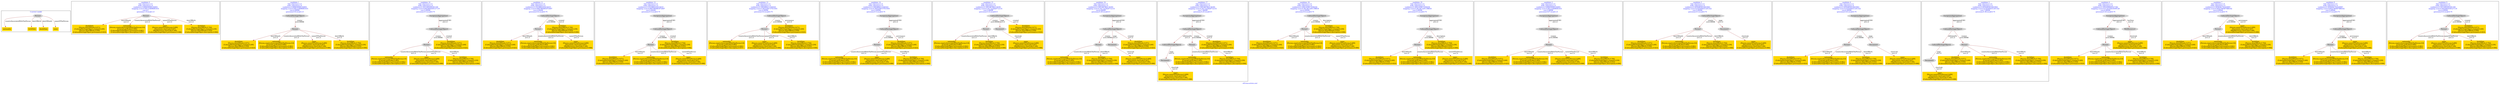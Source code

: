 digraph n0 {
fontcolor="blue"
remincross="true"
label="s03-ima-artists.xml"
subgraph cluster_0 {
label="1-correct model"
n2[style="filled",color="white",fillcolor="lightgray",label="Person1"];
n3[shape="plaintext",style="filled",fillcolor="gold",label="nationality"];
n4[shape="plaintext",style="filled",fillcolor="gold",label="birthDate"];
n5[shape="plaintext",style="filled",fillcolor="gold",label="deathDate"];
n6[shape="plaintext",style="filled",fillcolor="gold",label="name"];
}
subgraph cluster_1 {
label="candidate 0\nlink coherence:1.0\nnode coherence:1.0\nconfidence:0.668650088184893\nmapping score:0.681216696061631\ncost:4.0\n-precision:1.0-recall:1.0"
n8[style="filled",color="white",fillcolor="lightgray",label="Person1"];
n9[shape="plaintext",style="filled",fillcolor="gold",label="deathDate\n[Person,dateOfDeath,0.671]\n[CulturalHeritageObject,created,0.249]\n[Person,dateOfBirth,0.056]\n[CulturalHeritageObject,provenance,0.023]"];
n10[shape="plaintext",style="filled",fillcolor="gold",label="nationality\n[Person,countryAssociatedWithThePerson,0.8]\n[Concept,prefLabel,0.082]\n[CulturalHeritageObject,provenance,0.061]\n[CulturalHeritageObject,description,0.057]"];
n11[shape="plaintext",style="filled",fillcolor="gold",label="name\n[Person,nameOfThePerson,0.499]\n[Document,classLink,0.247]\n[WebResource,classLink,0.166]\n[CulturalHeritageObject,provenance,0.088]"];
n12[shape="plaintext",style="filled",fillcolor="gold",label="birthDate\n[Person,dateOfBirth,0.704]\n[CulturalHeritageObject,created,0.239]\n[Person,dateOfDeath,0.052]\n[CulturalHeritageObject,description,0.006]"];
}
subgraph cluster_2 {
label="candidate 1\nlink coherence:1.0\nnode coherence:1.0\nconfidence:0.668650088184893\nmapping score:0.681216696061631\ncost:4.99998\n-precision:0.8-recall:1.0"
n14[style="filled",color="white",fillcolor="lightgray",label="CulturalHeritageObject1"];
n15[style="filled",color="white",fillcolor="lightgray",label="Person1"];
n16[shape="plaintext",style="filled",fillcolor="gold",label="deathDate\n[Person,dateOfDeath,0.671]\n[CulturalHeritageObject,created,0.249]\n[Person,dateOfBirth,0.056]\n[CulturalHeritageObject,provenance,0.023]"];
n17[shape="plaintext",style="filled",fillcolor="gold",label="nationality\n[Person,countryAssociatedWithThePerson,0.8]\n[Concept,prefLabel,0.082]\n[CulturalHeritageObject,provenance,0.061]\n[CulturalHeritageObject,description,0.057]"];
n18[shape="plaintext",style="filled",fillcolor="gold",label="name\n[Person,nameOfThePerson,0.499]\n[Document,classLink,0.247]\n[WebResource,classLink,0.166]\n[CulturalHeritageObject,provenance,0.088]"];
n19[shape="plaintext",style="filled",fillcolor="gold",label="birthDate\n[Person,dateOfBirth,0.704]\n[CulturalHeritageObject,created,0.239]\n[Person,dateOfDeath,0.052]\n[CulturalHeritageObject,description,0.006]"];
}
subgraph cluster_3 {
label="candidate 10\nlink coherence:1.0\nnode coherence:1.0\nconfidence:0.5631685090381358\nmapping score:0.6043895030127119\ncost:5.99998\n-precision:0.5-recall:0.75"
n21[style="filled",color="white",fillcolor="lightgray",label="CulturalHeritageObject1"];
n22[style="filled",color="white",fillcolor="lightgray",label="Person1"];
n23[style="filled",color="white",fillcolor="lightgray",label="EuropeanaAggregation1"];
n24[shape="plaintext",style="filled",fillcolor="gold",label="deathDate\n[Person,dateOfDeath,0.671]\n[CulturalHeritageObject,created,0.249]\n[Person,dateOfBirth,0.056]\n[CulturalHeritageObject,provenance,0.023]"];
n25[shape="plaintext",style="filled",fillcolor="gold",label="nationality\n[Person,countryAssociatedWithThePerson,0.8]\n[Concept,prefLabel,0.082]\n[CulturalHeritageObject,provenance,0.061]\n[CulturalHeritageObject,description,0.057]"];
n26[shape="plaintext",style="filled",fillcolor="gold",label="name\n[Person,nameOfThePerson,0.499]\n[Document,classLink,0.247]\n[WebResource,classLink,0.166]\n[CulturalHeritageObject,provenance,0.088]"];
n27[shape="plaintext",style="filled",fillcolor="gold",label="birthDate\n[Person,dateOfBirth,0.704]\n[CulturalHeritageObject,created,0.239]\n[Person,dateOfDeath,0.052]\n[CulturalHeritageObject,description,0.006]"];
}
subgraph cluster_4 {
label="candidate 11\nlink coherence:1.0\nnode coherence:1.0\nconfidence:0.5523892245616019\nmapping score:0.6007964081872007\ncost:4.99998\n-precision:0.6-recall:0.75"
n29[style="filled",color="white",fillcolor="lightgray",label="CulturalHeritageObject1"];
n30[style="filled",color="white",fillcolor="lightgray",label="Person1"];
n31[shape="plaintext",style="filled",fillcolor="gold",label="deathDate\n[Person,dateOfDeath,0.671]\n[CulturalHeritageObject,created,0.249]\n[Person,dateOfBirth,0.056]\n[CulturalHeritageObject,provenance,0.023]"];
n32[shape="plaintext",style="filled",fillcolor="gold",label="birthDate\n[Person,dateOfBirth,0.704]\n[CulturalHeritageObject,created,0.239]\n[Person,dateOfDeath,0.052]\n[CulturalHeritageObject,description,0.006]"];
n33[shape="plaintext",style="filled",fillcolor="gold",label="nationality\n[Person,countryAssociatedWithThePerson,0.8]\n[Concept,prefLabel,0.082]\n[CulturalHeritageObject,provenance,0.061]\n[CulturalHeritageObject,description,0.057]"];
n34[shape="plaintext",style="filled",fillcolor="gold",label="name\n[Person,nameOfThePerson,0.499]\n[Document,classLink,0.247]\n[WebResource,classLink,0.166]\n[CulturalHeritageObject,provenance,0.088]"];
}
subgraph cluster_5 {
label="candidate 12\nlink coherence:1.0\nnode coherence:1.0\nconfidence:0.5523892245616019\nmapping score:0.6007964081872007\ncost:5.99998\n-precision:0.5-recall:0.75"
n36[style="filled",color="white",fillcolor="lightgray",label="CulturalHeritageObject1"];
n37[style="filled",color="white",fillcolor="lightgray",label="Person1"];
n38[style="filled",color="white",fillcolor="lightgray",label="EuropeanaAggregation1"];
n39[shape="plaintext",style="filled",fillcolor="gold",label="deathDate\n[Person,dateOfDeath,0.671]\n[CulturalHeritageObject,created,0.249]\n[Person,dateOfBirth,0.056]\n[CulturalHeritageObject,provenance,0.023]"];
n40[shape="plaintext",style="filled",fillcolor="gold",label="birthDate\n[Person,dateOfBirth,0.704]\n[CulturalHeritageObject,created,0.239]\n[Person,dateOfDeath,0.052]\n[CulturalHeritageObject,description,0.006]"];
n41[shape="plaintext",style="filled",fillcolor="gold",label="nationality\n[Person,countryAssociatedWithThePerson,0.8]\n[Concept,prefLabel,0.082]\n[CulturalHeritageObject,provenance,0.061]\n[CulturalHeritageObject,description,0.057]"];
n42[shape="plaintext",style="filled",fillcolor="gold",label="name\n[Person,nameOfThePerson,0.499]\n[Document,classLink,0.247]\n[WebResource,classLink,0.166]\n[CulturalHeritageObject,provenance,0.088]"];
}
subgraph cluster_6 {
label="candidate 13\nlink coherence:1.0\nnode coherence:1.0\nconfidence:0.5065884211046503\nmapping score:0.5855294737015501\ncost:4.99998\n-precision:0.6-recall:0.75"
n44[style="filled",color="white",fillcolor="lightgray",label="CulturalHeritageObject1"];
n45[style="filled",color="white",fillcolor="lightgray",label="Person1"];
n46[shape="plaintext",style="filled",fillcolor="gold",label="deathDate\n[Person,dateOfDeath,0.671]\n[CulturalHeritageObject,created,0.249]\n[Person,dateOfBirth,0.056]\n[CulturalHeritageObject,provenance,0.023]"];
n47[shape="plaintext",style="filled",fillcolor="gold",label="nationality\n[Person,countryAssociatedWithThePerson,0.8]\n[Concept,prefLabel,0.082]\n[CulturalHeritageObject,provenance,0.061]\n[CulturalHeritageObject,description,0.057]"];
n48[shape="plaintext",style="filled",fillcolor="gold",label="name\n[Person,nameOfThePerson,0.499]\n[Document,classLink,0.247]\n[WebResource,classLink,0.166]\n[CulturalHeritageObject,provenance,0.088]"];
n49[shape="plaintext",style="filled",fillcolor="gold",label="birthDate\n[Person,dateOfBirth,0.704]\n[CulturalHeritageObject,created,0.239]\n[Person,dateOfDeath,0.052]\n[CulturalHeritageObject,description,0.006]"];
}
subgraph cluster_7 {
label="candidate 14\nlink coherence:1.0\nnode coherence:1.0\nconfidence:0.5065884211046503\nmapping score:0.5855294737015501\ncost:5.99998\n-precision:0.5-recall:0.75"
n51[style="filled",color="white",fillcolor="lightgray",label="CulturalHeritageObject1"];
n52[style="filled",color="white",fillcolor="lightgray",label="Person1"];
n53[style="filled",color="white",fillcolor="lightgray",label="EuropeanaAggregation1"];
n54[shape="plaintext",style="filled",fillcolor="gold",label="deathDate\n[Person,dateOfDeath,0.671]\n[CulturalHeritageObject,created,0.249]\n[Person,dateOfBirth,0.056]\n[CulturalHeritageObject,provenance,0.023]"];
n55[shape="plaintext",style="filled",fillcolor="gold",label="nationality\n[Person,countryAssociatedWithThePerson,0.8]\n[Concept,prefLabel,0.082]\n[CulturalHeritageObject,provenance,0.061]\n[CulturalHeritageObject,description,0.057]"];
n56[shape="plaintext",style="filled",fillcolor="gold",label="name\n[Person,nameOfThePerson,0.499]\n[Document,classLink,0.247]\n[WebResource,classLink,0.166]\n[CulturalHeritageObject,provenance,0.088]"];
n57[shape="plaintext",style="filled",fillcolor="gold",label="birthDate\n[Person,dateOfBirth,0.704]\n[CulturalHeritageObject,created,0.239]\n[Person,dateOfDeath,0.052]\n[CulturalHeritageObject,description,0.006]"];
}
subgraph cluster_8 {
label="candidate 15\nlink coherence:1.0\nnode coherence:1.0\nconfidence:0.5001667862136391\nmapping score:0.5417222620712131\ncost:5.99998\n-precision:0.33-recall:0.5"
n59[style="filled",color="white",fillcolor="lightgray",label="CulturalHeritageObject1"];
n60[style="filled",color="white",fillcolor="lightgray",label="Person1"];
n61[style="filled",color="white",fillcolor="lightgray",label="Document1"];
n62[shape="plaintext",style="filled",fillcolor="gold",label="deathDate\n[Person,dateOfDeath,0.671]\n[CulturalHeritageObject,created,0.249]\n[Person,dateOfBirth,0.056]\n[CulturalHeritageObject,provenance,0.023]"];
n63[shape="plaintext",style="filled",fillcolor="gold",label="name\n[Person,nameOfThePerson,0.499]\n[Document,classLink,0.247]\n[WebResource,classLink,0.166]\n[CulturalHeritageObject,provenance,0.088]"];
n64[shape="plaintext",style="filled",fillcolor="gold",label="nationality\n[Person,countryAssociatedWithThePerson,0.8]\n[Concept,prefLabel,0.082]\n[CulturalHeritageObject,provenance,0.061]\n[CulturalHeritageObject,description,0.057]"];
n65[shape="plaintext",style="filled",fillcolor="gold",label="birthDate\n[Person,dateOfBirth,0.704]\n[CulturalHeritageObject,created,0.239]\n[Person,dateOfDeath,0.052]\n[CulturalHeritageObject,description,0.006]"];
}
subgraph cluster_9 {
label="candidate 16\nlink coherence:1.0\nnode coherence:1.0\nconfidence:0.5001667862136391\nmapping score:0.5417222620712131\ncost:6.99998\n-precision:0.29-recall:0.5"
n67[style="filled",color="white",fillcolor="lightgray",label="CulturalHeritageObject1"];
n68[style="filled",color="white",fillcolor="lightgray",label="Person1"];
n69[style="filled",color="white",fillcolor="lightgray",label="Document1"];
n70[style="filled",color="white",fillcolor="lightgray",label="EuropeanaAggregation1"];
n71[shape="plaintext",style="filled",fillcolor="gold",label="deathDate\n[Person,dateOfDeath,0.671]\n[CulturalHeritageObject,created,0.249]\n[Person,dateOfBirth,0.056]\n[CulturalHeritageObject,provenance,0.023]"];
n72[shape="plaintext",style="filled",fillcolor="gold",label="name\n[Person,nameOfThePerson,0.499]\n[Document,classLink,0.247]\n[WebResource,classLink,0.166]\n[CulturalHeritageObject,provenance,0.088]"];
n73[shape="plaintext",style="filled",fillcolor="gold",label="nationality\n[Person,countryAssociatedWithThePerson,0.8]\n[Concept,prefLabel,0.082]\n[CulturalHeritageObject,provenance,0.061]\n[CulturalHeritageObject,description,0.057]"];
n74[shape="plaintext",style="filled",fillcolor="gold",label="birthDate\n[Person,dateOfBirth,0.704]\n[CulturalHeritageObject,created,0.239]\n[Person,dateOfDeath,0.052]\n[CulturalHeritageObject,description,0.006]"];
}
subgraph cluster_10 {
label="candidate 17\nlink coherence:1.0\nnode coherence:1.0\nconfidence:0.5001667862136391\nmapping score:0.5417222620712131\ncost:7.99998\n-precision:0.25-recall:0.5"
n76[style="filled",color="white",fillcolor="lightgray",label="CulturalHeritageObject1"];
n77[style="filled",color="white",fillcolor="lightgray",label="CulturalHeritageObject2"];
n78[style="filled",color="white",fillcolor="lightgray",label="Person1"];
n79[style="filled",color="white",fillcolor="lightgray",label="Document2"];
n80[style="filled",color="white",fillcolor="lightgray",label="EuropeanaAggregation1"];
n81[shape="plaintext",style="filled",fillcolor="gold",label="deathDate\n[Person,dateOfDeath,0.671]\n[CulturalHeritageObject,created,0.249]\n[Person,dateOfBirth,0.056]\n[CulturalHeritageObject,provenance,0.023]"];
n82[shape="plaintext",style="filled",fillcolor="gold",label="nationality\n[Person,countryAssociatedWithThePerson,0.8]\n[Concept,prefLabel,0.082]\n[CulturalHeritageObject,provenance,0.061]\n[CulturalHeritageObject,description,0.057]"];
n83[shape="plaintext",style="filled",fillcolor="gold",label="name\n[Person,nameOfThePerson,0.499]\n[Document,classLink,0.247]\n[WebResource,classLink,0.166]\n[CulturalHeritageObject,provenance,0.088]"];
n84[shape="plaintext",style="filled",fillcolor="gold",label="birthDate\n[Person,dateOfBirth,0.704]\n[CulturalHeritageObject,created,0.239]\n[Person,dateOfDeath,0.052]\n[CulturalHeritageObject,description,0.006]"];
}
subgraph cluster_11 {
label="candidate 18\nlink coherence:1.0\nnode coherence:1.0\nconfidence:0.4941439873596456\nmapping score:0.5813813291198818\ncost:4.99998\n-precision:0.6-recall:0.75"
n86[style="filled",color="white",fillcolor="lightgray",label="CulturalHeritageObject1"];
n87[style="filled",color="white",fillcolor="lightgray",label="Person1"];
n88[shape="plaintext",style="filled",fillcolor="gold",label="deathDate\n[Person,dateOfDeath,0.671]\n[CulturalHeritageObject,created,0.249]\n[Person,dateOfBirth,0.056]\n[CulturalHeritageObject,provenance,0.023]"];
n89[shape="plaintext",style="filled",fillcolor="gold",label="nationality\n[Person,countryAssociatedWithThePerson,0.8]\n[Concept,prefLabel,0.082]\n[CulturalHeritageObject,provenance,0.061]\n[CulturalHeritageObject,description,0.057]"];
n90[shape="plaintext",style="filled",fillcolor="gold",label="birthDate\n[Person,dateOfBirth,0.704]\n[CulturalHeritageObject,created,0.239]\n[Person,dateOfDeath,0.052]\n[CulturalHeritageObject,description,0.006]"];
n91[shape="plaintext",style="filled",fillcolor="gold",label="name\n[Person,nameOfThePerson,0.499]\n[Document,classLink,0.247]\n[WebResource,classLink,0.166]\n[CulturalHeritageObject,provenance,0.088]"];
}
subgraph cluster_12 {
label="candidate 19\nlink coherence:1.0\nnode coherence:1.0\nconfidence:0.4941439873596456\nmapping score:0.5813813291198818\ncost:5.99998\n-precision:0.5-recall:0.75"
n93[style="filled",color="white",fillcolor="lightgray",label="CulturalHeritageObject1"];
n94[style="filled",color="white",fillcolor="lightgray",label="Person1"];
n95[style="filled",color="white",fillcolor="lightgray",label="EuropeanaAggregation1"];
n96[shape="plaintext",style="filled",fillcolor="gold",label="deathDate\n[Person,dateOfDeath,0.671]\n[CulturalHeritageObject,created,0.249]\n[Person,dateOfBirth,0.056]\n[CulturalHeritageObject,provenance,0.023]"];
n97[shape="plaintext",style="filled",fillcolor="gold",label="nationality\n[Person,countryAssociatedWithThePerson,0.8]\n[Concept,prefLabel,0.082]\n[CulturalHeritageObject,provenance,0.061]\n[CulturalHeritageObject,description,0.057]"];
n98[shape="plaintext",style="filled",fillcolor="gold",label="birthDate\n[Person,dateOfBirth,0.704]\n[CulturalHeritageObject,created,0.239]\n[Person,dateOfDeath,0.052]\n[CulturalHeritageObject,description,0.006]"];
n99[shape="plaintext",style="filled",fillcolor="gold",label="name\n[Person,nameOfThePerson,0.499]\n[Document,classLink,0.247]\n[WebResource,classLink,0.166]\n[CulturalHeritageObject,provenance,0.088]"];
}
subgraph cluster_13 {
label="candidate 2\nlink coherence:1.0\nnode coherence:1.0\nconfidence:0.668650088184893\nmapping score:0.681216696061631\ncost:5.99998\n-precision:0.67-recall:1.0"
n101[style="filled",color="white",fillcolor="lightgray",label="CulturalHeritageObject1"];
n102[style="filled",color="white",fillcolor="lightgray",label="Person1"];
n103[style="filled",color="white",fillcolor="lightgray",label="EuropeanaAggregation1"];
n104[shape="plaintext",style="filled",fillcolor="gold",label="deathDate\n[Person,dateOfDeath,0.671]\n[CulturalHeritageObject,created,0.249]\n[Person,dateOfBirth,0.056]\n[CulturalHeritageObject,provenance,0.023]"];
n105[shape="plaintext",style="filled",fillcolor="gold",label="nationality\n[Person,countryAssociatedWithThePerson,0.8]\n[Concept,prefLabel,0.082]\n[CulturalHeritageObject,provenance,0.061]\n[CulturalHeritageObject,description,0.057]"];
n106[shape="plaintext",style="filled",fillcolor="gold",label="name\n[Person,nameOfThePerson,0.499]\n[Document,classLink,0.247]\n[WebResource,classLink,0.166]\n[CulturalHeritageObject,provenance,0.088]"];
n107[shape="plaintext",style="filled",fillcolor="gold",label="birthDate\n[Person,dateOfBirth,0.704]\n[CulturalHeritageObject,created,0.239]\n[Person,dateOfDeath,0.052]\n[CulturalHeritageObject,description,0.006]"];
}
subgraph cluster_14 {
label="candidate 3\nlink coherence:1.0\nnode coherence:1.0\nconfidence:0.6056483653603963\nmapping score:0.6185494551201322\ncost:5.99998\n-precision:0.5-recall:0.75"
n109[style="filled",color="white",fillcolor="lightgray",label="CulturalHeritageObject1"];
n110[style="filled",color="white",fillcolor="lightgray",label="Person1"];
n111[style="filled",color="white",fillcolor="lightgray",label="Document1"];
n112[shape="plaintext",style="filled",fillcolor="gold",label="deathDate\n[Person,dateOfDeath,0.671]\n[CulturalHeritageObject,created,0.249]\n[Person,dateOfBirth,0.056]\n[CulturalHeritageObject,provenance,0.023]"];
n113[shape="plaintext",style="filled",fillcolor="gold",label="name\n[Person,nameOfThePerson,0.499]\n[Document,classLink,0.247]\n[WebResource,classLink,0.166]\n[CulturalHeritageObject,provenance,0.088]"];
n114[shape="plaintext",style="filled",fillcolor="gold",label="nationality\n[Person,countryAssociatedWithThePerson,0.8]\n[Concept,prefLabel,0.082]\n[CulturalHeritageObject,provenance,0.061]\n[CulturalHeritageObject,description,0.057]"];
n115[shape="plaintext",style="filled",fillcolor="gold",label="birthDate\n[Person,dateOfBirth,0.704]\n[CulturalHeritageObject,created,0.239]\n[Person,dateOfDeath,0.052]\n[CulturalHeritageObject,description,0.006]"];
}
subgraph cluster_15 {
label="candidate 4\nlink coherence:1.0\nnode coherence:1.0\nconfidence:0.6056483653603963\nmapping score:0.6185494551201322\ncost:6.99998\n-precision:0.43-recall:0.75"
n117[style="filled",color="white",fillcolor="lightgray",label="CulturalHeritageObject1"];
n118[style="filled",color="white",fillcolor="lightgray",label="Person1"];
n119[style="filled",color="white",fillcolor="lightgray",label="Document1"];
n120[style="filled",color="white",fillcolor="lightgray",label="EuropeanaAggregation1"];
n121[shape="plaintext",style="filled",fillcolor="gold",label="deathDate\n[Person,dateOfDeath,0.671]\n[CulturalHeritageObject,created,0.249]\n[Person,dateOfBirth,0.056]\n[CulturalHeritageObject,provenance,0.023]"];
n122[shape="plaintext",style="filled",fillcolor="gold",label="name\n[Person,nameOfThePerson,0.499]\n[Document,classLink,0.247]\n[WebResource,classLink,0.166]\n[CulturalHeritageObject,provenance,0.088]"];
n123[shape="plaintext",style="filled",fillcolor="gold",label="nationality\n[Person,countryAssociatedWithThePerson,0.8]\n[Concept,prefLabel,0.082]\n[CulturalHeritageObject,provenance,0.061]\n[CulturalHeritageObject,description,0.057]"];
n124[shape="plaintext",style="filled",fillcolor="gold",label="birthDate\n[Person,dateOfBirth,0.704]\n[CulturalHeritageObject,created,0.239]\n[Person,dateOfDeath,0.052]\n[CulturalHeritageObject,description,0.006]"];
}
subgraph cluster_16 {
label="candidate 5\nlink coherence:1.0\nnode coherence:1.0\nconfidence:0.6056483653603963\nmapping score:0.6185494551201322\ncost:7.99998\n-precision:0.38-recall:0.75"
n126[style="filled",color="white",fillcolor="lightgray",label="CulturalHeritageObject1"];
n127[style="filled",color="white",fillcolor="lightgray",label="CulturalHeritageObject2"];
n128[style="filled",color="white",fillcolor="lightgray",label="Person1"];
n129[style="filled",color="white",fillcolor="lightgray",label="Document2"];
n130[style="filled",color="white",fillcolor="lightgray",label="EuropeanaAggregation1"];
n131[shape="plaintext",style="filled",fillcolor="gold",label="deathDate\n[Person,dateOfDeath,0.671]\n[CulturalHeritageObject,created,0.249]\n[Person,dateOfBirth,0.056]\n[CulturalHeritageObject,provenance,0.023]"];
n132[shape="plaintext",style="filled",fillcolor="gold",label="nationality\n[Person,countryAssociatedWithThePerson,0.8]\n[Concept,prefLabel,0.082]\n[CulturalHeritageObject,provenance,0.061]\n[CulturalHeritageObject,description,0.057]"];
n133[shape="plaintext",style="filled",fillcolor="gold",label="name\n[Person,nameOfThePerson,0.499]\n[Document,classLink,0.247]\n[WebResource,classLink,0.166]\n[CulturalHeritageObject,provenance,0.088]"];
n134[shape="plaintext",style="filled",fillcolor="gold",label="birthDate\n[Person,dateOfBirth,0.704]\n[CulturalHeritageObject,created,0.239]\n[Person,dateOfDeath,0.052]\n[CulturalHeritageObject,description,0.006]"];
}
subgraph cluster_17 {
label="candidate 6\nlink coherence:1.0\nnode coherence:1.0\nconfidence:0.5854580849527382\nmapping score:0.6118193616509128\ncost:6.99998\n-precision:0.43-recall:0.75"
n136[style="filled",color="white",fillcolor="lightgray",label="CulturalHeritageObject1"];
n137[style="filled",color="white",fillcolor="lightgray",label="Person1"];
n138[style="filled",color="white",fillcolor="lightgray",label="EuropeanaAggregation1"];
n139[style="filled",color="white",fillcolor="lightgray",label="WebResource1"];
n140[shape="plaintext",style="filled",fillcolor="gold",label="deathDate\n[Person,dateOfDeath,0.671]\n[CulturalHeritageObject,created,0.249]\n[Person,dateOfBirth,0.056]\n[CulturalHeritageObject,provenance,0.023]"];
n141[shape="plaintext",style="filled",fillcolor="gold",label="nationality\n[Person,countryAssociatedWithThePerson,0.8]\n[Concept,prefLabel,0.082]\n[CulturalHeritageObject,provenance,0.061]\n[CulturalHeritageObject,description,0.057]"];
n142[shape="plaintext",style="filled",fillcolor="gold",label="name\n[Person,nameOfThePerson,0.499]\n[Document,classLink,0.247]\n[WebResource,classLink,0.166]\n[CulturalHeritageObject,provenance,0.088]"];
n143[shape="plaintext",style="filled",fillcolor="gold",label="birthDate\n[Person,dateOfBirth,0.704]\n[CulturalHeritageObject,created,0.239]\n[Person,dateOfDeath,0.052]\n[CulturalHeritageObject,description,0.006]"];
}
subgraph cluster_18 {
label="candidate 7\nlink coherence:1.0\nnode coherence:1.0\nconfidence:0.5658341702458997\nmapping score:0.6052780567486332\ncost:4.99998\n-precision:0.6-recall:0.75"
n145[style="filled",color="white",fillcolor="lightgray",label="CulturalHeritageObject1"];
n146[style="filled",color="white",fillcolor="lightgray",label="Person1"];
n147[shape="plaintext",style="filled",fillcolor="gold",label="deathDate\n[Person,dateOfDeath,0.671]\n[CulturalHeritageObject,created,0.249]\n[Person,dateOfBirth,0.056]\n[CulturalHeritageObject,provenance,0.023]"];
n148[shape="plaintext",style="filled",fillcolor="gold",label="name\n[Person,nameOfThePerson,0.499]\n[Document,classLink,0.247]\n[WebResource,classLink,0.166]\n[CulturalHeritageObject,provenance,0.088]"];
n149[shape="plaintext",style="filled",fillcolor="gold",label="nationality\n[Person,countryAssociatedWithThePerson,0.8]\n[Concept,prefLabel,0.082]\n[CulturalHeritageObject,provenance,0.061]\n[CulturalHeritageObject,description,0.057]"];
n150[shape="plaintext",style="filled",fillcolor="gold",label="birthDate\n[Person,dateOfBirth,0.704]\n[CulturalHeritageObject,created,0.239]\n[Person,dateOfDeath,0.052]\n[CulturalHeritageObject,description,0.006]"];
}
subgraph cluster_19 {
label="candidate 8\nlink coherence:1.0\nnode coherence:1.0\nconfidence:0.5658341702458997\nmapping score:0.6052780567486332\ncost:5.99998\n-precision:0.5-recall:0.75"
n152[style="filled",color="white",fillcolor="lightgray",label="CulturalHeritageObject1"];
n153[style="filled",color="white",fillcolor="lightgray",label="Person1"];
n154[style="filled",color="white",fillcolor="lightgray",label="EuropeanaAggregation1"];
n155[shape="plaintext",style="filled",fillcolor="gold",label="deathDate\n[Person,dateOfDeath,0.671]\n[CulturalHeritageObject,created,0.249]\n[Person,dateOfBirth,0.056]\n[CulturalHeritageObject,provenance,0.023]"];
n156[shape="plaintext",style="filled",fillcolor="gold",label="name\n[Person,nameOfThePerson,0.499]\n[Document,classLink,0.247]\n[WebResource,classLink,0.166]\n[CulturalHeritageObject,provenance,0.088]"];
n157[shape="plaintext",style="filled",fillcolor="gold",label="nationality\n[Person,countryAssociatedWithThePerson,0.8]\n[Concept,prefLabel,0.082]\n[CulturalHeritageObject,provenance,0.061]\n[CulturalHeritageObject,description,0.057]"];
n158[shape="plaintext",style="filled",fillcolor="gold",label="birthDate\n[Person,dateOfBirth,0.704]\n[CulturalHeritageObject,created,0.239]\n[Person,dateOfDeath,0.052]\n[CulturalHeritageObject,description,0.006]"];
}
subgraph cluster_20 {
label="candidate 9\nlink coherence:1.0\nnode coherence:1.0\nconfidence:0.5631685090381358\nmapping score:0.6043895030127119\ncost:4.99998\n-precision:0.6-recall:0.75"
n160[style="filled",color="white",fillcolor="lightgray",label="CulturalHeritageObject1"];
n161[style="filled",color="white",fillcolor="lightgray",label="Person1"];
n162[shape="plaintext",style="filled",fillcolor="gold",label="deathDate\n[Person,dateOfDeath,0.671]\n[CulturalHeritageObject,created,0.249]\n[Person,dateOfBirth,0.056]\n[CulturalHeritageObject,provenance,0.023]"];
n163[shape="plaintext",style="filled",fillcolor="gold",label="nationality\n[Person,countryAssociatedWithThePerson,0.8]\n[Concept,prefLabel,0.082]\n[CulturalHeritageObject,provenance,0.061]\n[CulturalHeritageObject,description,0.057]"];
n164[shape="plaintext",style="filled",fillcolor="gold",label="name\n[Person,nameOfThePerson,0.499]\n[Document,classLink,0.247]\n[WebResource,classLink,0.166]\n[CulturalHeritageObject,provenance,0.088]"];
n165[shape="plaintext",style="filled",fillcolor="gold",label="birthDate\n[Person,dateOfBirth,0.704]\n[CulturalHeritageObject,created,0.239]\n[Person,dateOfDeath,0.052]\n[CulturalHeritageObject,description,0.006]"];
}
n2 -> n3[color="brown",fontcolor="black",label="countryAssociatedWithThePerson"]
n2 -> n4[color="brown",fontcolor="black",label="dateOfBirth"]
n2 -> n5[color="brown",fontcolor="black",label="dateOfDeath"]
n2 -> n6[color="brown",fontcolor="black",label="nameOfThePerson"]
n8 -> n9[color="brown",fontcolor="black",label="dateOfDeath\nw=1.0"]
n8 -> n10[color="brown",fontcolor="black",label="countryAssociatedWithThePerson\nw=1.0"]
n8 -> n11[color="brown",fontcolor="black",label="nameOfThePerson\nw=1.0"]
n8 -> n12[color="brown",fontcolor="black",label="dateOfBirth\nw=1.0"]
n14 -> n15[color="brown",fontcolor="black",label="creator\nw=0.99998"]
n15 -> n16[color="brown",fontcolor="black",label="dateOfDeath\nw=1.0"]
n15 -> n17[color="brown",fontcolor="black",label="countryAssociatedWithThePerson\nw=1.0"]
n15 -> n18[color="brown",fontcolor="black",label="nameOfThePerson\nw=1.0"]
n15 -> n19[color="brown",fontcolor="black",label="dateOfBirth\nw=1.0"]
n21 -> n22[color="brown",fontcolor="black",label="creator\nw=0.99998"]
n23 -> n21[color="brown",fontcolor="black",label="aggregatedCHO\nw=1.0"]
n21 -> n24[color="brown",fontcolor="black",label="created\nw=1.0"]
n22 -> n25[color="brown",fontcolor="black",label="countryAssociatedWithThePerson\nw=1.0"]
n22 -> n26[color="brown",fontcolor="black",label="nameOfThePerson\nw=1.0"]
n22 -> n27[color="brown",fontcolor="black",label="dateOfBirth\nw=1.0"]
n29 -> n30[color="brown",fontcolor="black",label="creator\nw=0.99998"]
n30 -> n31[color="brown",fontcolor="black",label="dateOfDeath\nw=1.0"]
n29 -> n32[color="brown",fontcolor="black",label="created\nw=1.0"]
n30 -> n33[color="brown",fontcolor="black",label="countryAssociatedWithThePerson\nw=1.0"]
n30 -> n34[color="brown",fontcolor="black",label="nameOfThePerson\nw=1.0"]
n36 -> n37[color="brown",fontcolor="black",label="creator\nw=0.99998"]
n38 -> n36[color="brown",fontcolor="black",label="aggregatedCHO\nw=1.0"]
n37 -> n39[color="brown",fontcolor="black",label="dateOfDeath\nw=1.0"]
n36 -> n40[color="brown",fontcolor="black",label="created\nw=1.0"]
n37 -> n41[color="brown",fontcolor="black",label="countryAssociatedWithThePerson\nw=1.0"]
n37 -> n42[color="brown",fontcolor="black",label="nameOfThePerson\nw=1.0"]
n44 -> n45[color="brown",fontcolor="black",label="creator\nw=0.99998"]
n44 -> n46[color="brown",fontcolor="black",label="provenance\nw=1.0"]
n45 -> n47[color="brown",fontcolor="black",label="countryAssociatedWithThePerson\nw=1.0"]
n45 -> n48[color="brown",fontcolor="black",label="nameOfThePerson\nw=1.0"]
n45 -> n49[color="brown",fontcolor="black",label="dateOfBirth\nw=1.0"]
n51 -> n52[color="brown",fontcolor="black",label="creator\nw=0.99998"]
n53 -> n51[color="brown",fontcolor="black",label="aggregatedCHO\nw=1.0"]
n51 -> n54[color="brown",fontcolor="black",label="provenance\nw=1.0"]
n52 -> n55[color="brown",fontcolor="black",label="countryAssociatedWithThePerson\nw=1.0"]
n52 -> n56[color="brown",fontcolor="black",label="nameOfThePerson\nw=1.0"]
n52 -> n57[color="brown",fontcolor="black",label="dateOfBirth\nw=1.0"]
n59 -> n60[color="brown",fontcolor="black",label="creator\nw=0.99998"]
n59 -> n61[color="brown",fontcolor="black",label="page\nw=1.0"]
n59 -> n62[color="brown",fontcolor="black",label="created\nw=1.0"]
n61 -> n63[color="brown",fontcolor="black",label="classLink\nw=1.0"]
n60 -> n64[color="brown",fontcolor="black",label="countryAssociatedWithThePerson\nw=1.0"]
n60 -> n65[color="brown",fontcolor="black",label="dateOfBirth\nw=1.0"]
n67 -> n68[color="brown",fontcolor="black",label="creator\nw=0.99998"]
n67 -> n69[color="brown",fontcolor="black",label="page\nw=1.0"]
n70 -> n67[color="brown",fontcolor="black",label="aggregatedCHO\nw=1.0"]
n67 -> n71[color="brown",fontcolor="black",label="created\nw=1.0"]
n69 -> n72[color="brown",fontcolor="black",label="classLink\nw=1.0"]
n68 -> n73[color="brown",fontcolor="black",label="countryAssociatedWithThePerson\nw=1.0"]
n68 -> n74[color="brown",fontcolor="black",label="dateOfBirth\nw=1.0"]
n76 -> n77[color="brown",fontcolor="black",label="isRelatedTo\nw=1.0"]
n76 -> n78[color="brown",fontcolor="black",label="creator\nw=0.99998"]
n77 -> n79[color="brown",fontcolor="black",label="page\nw=1.0"]
n80 -> n76[color="brown",fontcolor="black",label="aggregatedCHO\nw=1.0"]
n76 -> n81[color="brown",fontcolor="black",label="created\nw=1.0"]
n78 -> n82[color="brown",fontcolor="black",label="countryAssociatedWithThePerson\nw=1.0"]
n79 -> n83[color="brown",fontcolor="black",label="classLink\nw=1.0"]
n78 -> n84[color="brown",fontcolor="black",label="dateOfBirth\nw=1.0"]
n86 -> n87[color="brown",fontcolor="black",label="creator\nw=0.99998"]
n87 -> n88[color="brown",fontcolor="black",label="dateOfDeath\nw=1.0"]
n87 -> n89[color="brown",fontcolor="black",label="countryAssociatedWithThePerson\nw=1.0"]
n86 -> n90[color="brown",fontcolor="black",label="description\nw=1.0"]
n87 -> n91[color="brown",fontcolor="black",label="nameOfThePerson\nw=1.0"]
n93 -> n94[color="brown",fontcolor="black",label="creator\nw=0.99998"]
n95 -> n93[color="brown",fontcolor="black",label="aggregatedCHO\nw=1.0"]
n94 -> n96[color="brown",fontcolor="black",label="dateOfDeath\nw=1.0"]
n94 -> n97[color="brown",fontcolor="black",label="countryAssociatedWithThePerson\nw=1.0"]
n93 -> n98[color="brown",fontcolor="black",label="description\nw=1.0"]
n94 -> n99[color="brown",fontcolor="black",label="nameOfThePerson\nw=1.0"]
n101 -> n102[color="brown",fontcolor="black",label="creator\nw=0.99998"]
n103 -> n101[color="brown",fontcolor="black",label="aggregatedCHO\nw=1.0"]
n102 -> n104[color="brown",fontcolor="black",label="dateOfDeath\nw=1.0"]
n102 -> n105[color="brown",fontcolor="black",label="countryAssociatedWithThePerson\nw=1.0"]
n102 -> n106[color="brown",fontcolor="black",label="nameOfThePerson\nw=1.0"]
n102 -> n107[color="brown",fontcolor="black",label="dateOfBirth\nw=1.0"]
n109 -> n110[color="brown",fontcolor="black",label="creator\nw=0.99998"]
n109 -> n111[color="brown",fontcolor="black",label="page\nw=1.0"]
n110 -> n112[color="brown",fontcolor="black",label="dateOfDeath\nw=1.0"]
n111 -> n113[color="brown",fontcolor="black",label="classLink\nw=1.0"]
n110 -> n114[color="brown",fontcolor="black",label="countryAssociatedWithThePerson\nw=1.0"]
n110 -> n115[color="brown",fontcolor="black",label="dateOfBirth\nw=1.0"]
n117 -> n118[color="brown",fontcolor="black",label="creator\nw=0.99998"]
n117 -> n119[color="brown",fontcolor="black",label="page\nw=1.0"]
n120 -> n117[color="brown",fontcolor="black",label="aggregatedCHO\nw=1.0"]
n118 -> n121[color="brown",fontcolor="black",label="dateOfDeath\nw=1.0"]
n119 -> n122[color="brown",fontcolor="black",label="classLink\nw=1.0"]
n118 -> n123[color="brown",fontcolor="black",label="countryAssociatedWithThePerson\nw=1.0"]
n118 -> n124[color="brown",fontcolor="black",label="dateOfBirth\nw=1.0"]
n126 -> n127[color="brown",fontcolor="black",label="isRelatedTo\nw=1.0"]
n126 -> n128[color="brown",fontcolor="black",label="creator\nw=0.99998"]
n127 -> n129[color="brown",fontcolor="black",label="page\nw=1.0"]
n130 -> n126[color="brown",fontcolor="black",label="aggregatedCHO\nw=1.0"]
n128 -> n131[color="brown",fontcolor="black",label="dateOfDeath\nw=1.0"]
n128 -> n132[color="brown",fontcolor="black",label="countryAssociatedWithThePerson\nw=1.0"]
n129 -> n133[color="brown",fontcolor="black",label="classLink\nw=1.0"]
n128 -> n134[color="brown",fontcolor="black",label="dateOfBirth\nw=1.0"]
n136 -> n137[color="brown",fontcolor="black",label="creator\nw=0.99998"]
n138 -> n136[color="brown",fontcolor="black",label="aggregatedCHO\nw=1.0"]
n138 -> n139[color="brown",fontcolor="black",label="hasView\nw=1.0"]
n137 -> n140[color="brown",fontcolor="black",label="dateOfDeath\nw=1.0"]
n137 -> n141[color="brown",fontcolor="black",label="countryAssociatedWithThePerson\nw=1.0"]
n139 -> n142[color="brown",fontcolor="black",label="classLink\nw=1.0"]
n137 -> n143[color="brown",fontcolor="black",label="dateOfBirth\nw=1.0"]
n145 -> n146[color="brown",fontcolor="black",label="creator\nw=0.99998"]
n146 -> n147[color="brown",fontcolor="black",label="dateOfDeath\nw=1.0"]
n145 -> n148[color="brown",fontcolor="black",label="provenance\nw=1.0"]
n146 -> n149[color="brown",fontcolor="black",label="countryAssociatedWithThePerson\nw=1.0"]
n146 -> n150[color="brown",fontcolor="black",label="dateOfBirth\nw=1.0"]
n152 -> n153[color="brown",fontcolor="black",label="creator\nw=0.99998"]
n154 -> n152[color="brown",fontcolor="black",label="aggregatedCHO\nw=1.0"]
n153 -> n155[color="brown",fontcolor="black",label="dateOfDeath\nw=1.0"]
n152 -> n156[color="brown",fontcolor="black",label="provenance\nw=1.0"]
n153 -> n157[color="brown",fontcolor="black",label="countryAssociatedWithThePerson\nw=1.0"]
n153 -> n158[color="brown",fontcolor="black",label="dateOfBirth\nw=1.0"]
n160 -> n161[color="brown",fontcolor="black",label="creator\nw=0.99998"]
n160 -> n162[color="brown",fontcolor="black",label="created\nw=1.0"]
n161 -> n163[color="brown",fontcolor="black",label="countryAssociatedWithThePerson\nw=1.0"]
n161 -> n164[color="brown",fontcolor="black",label="nameOfThePerson\nw=1.0"]
n161 -> n165[color="brown",fontcolor="black",label="dateOfBirth\nw=1.0"]
}

